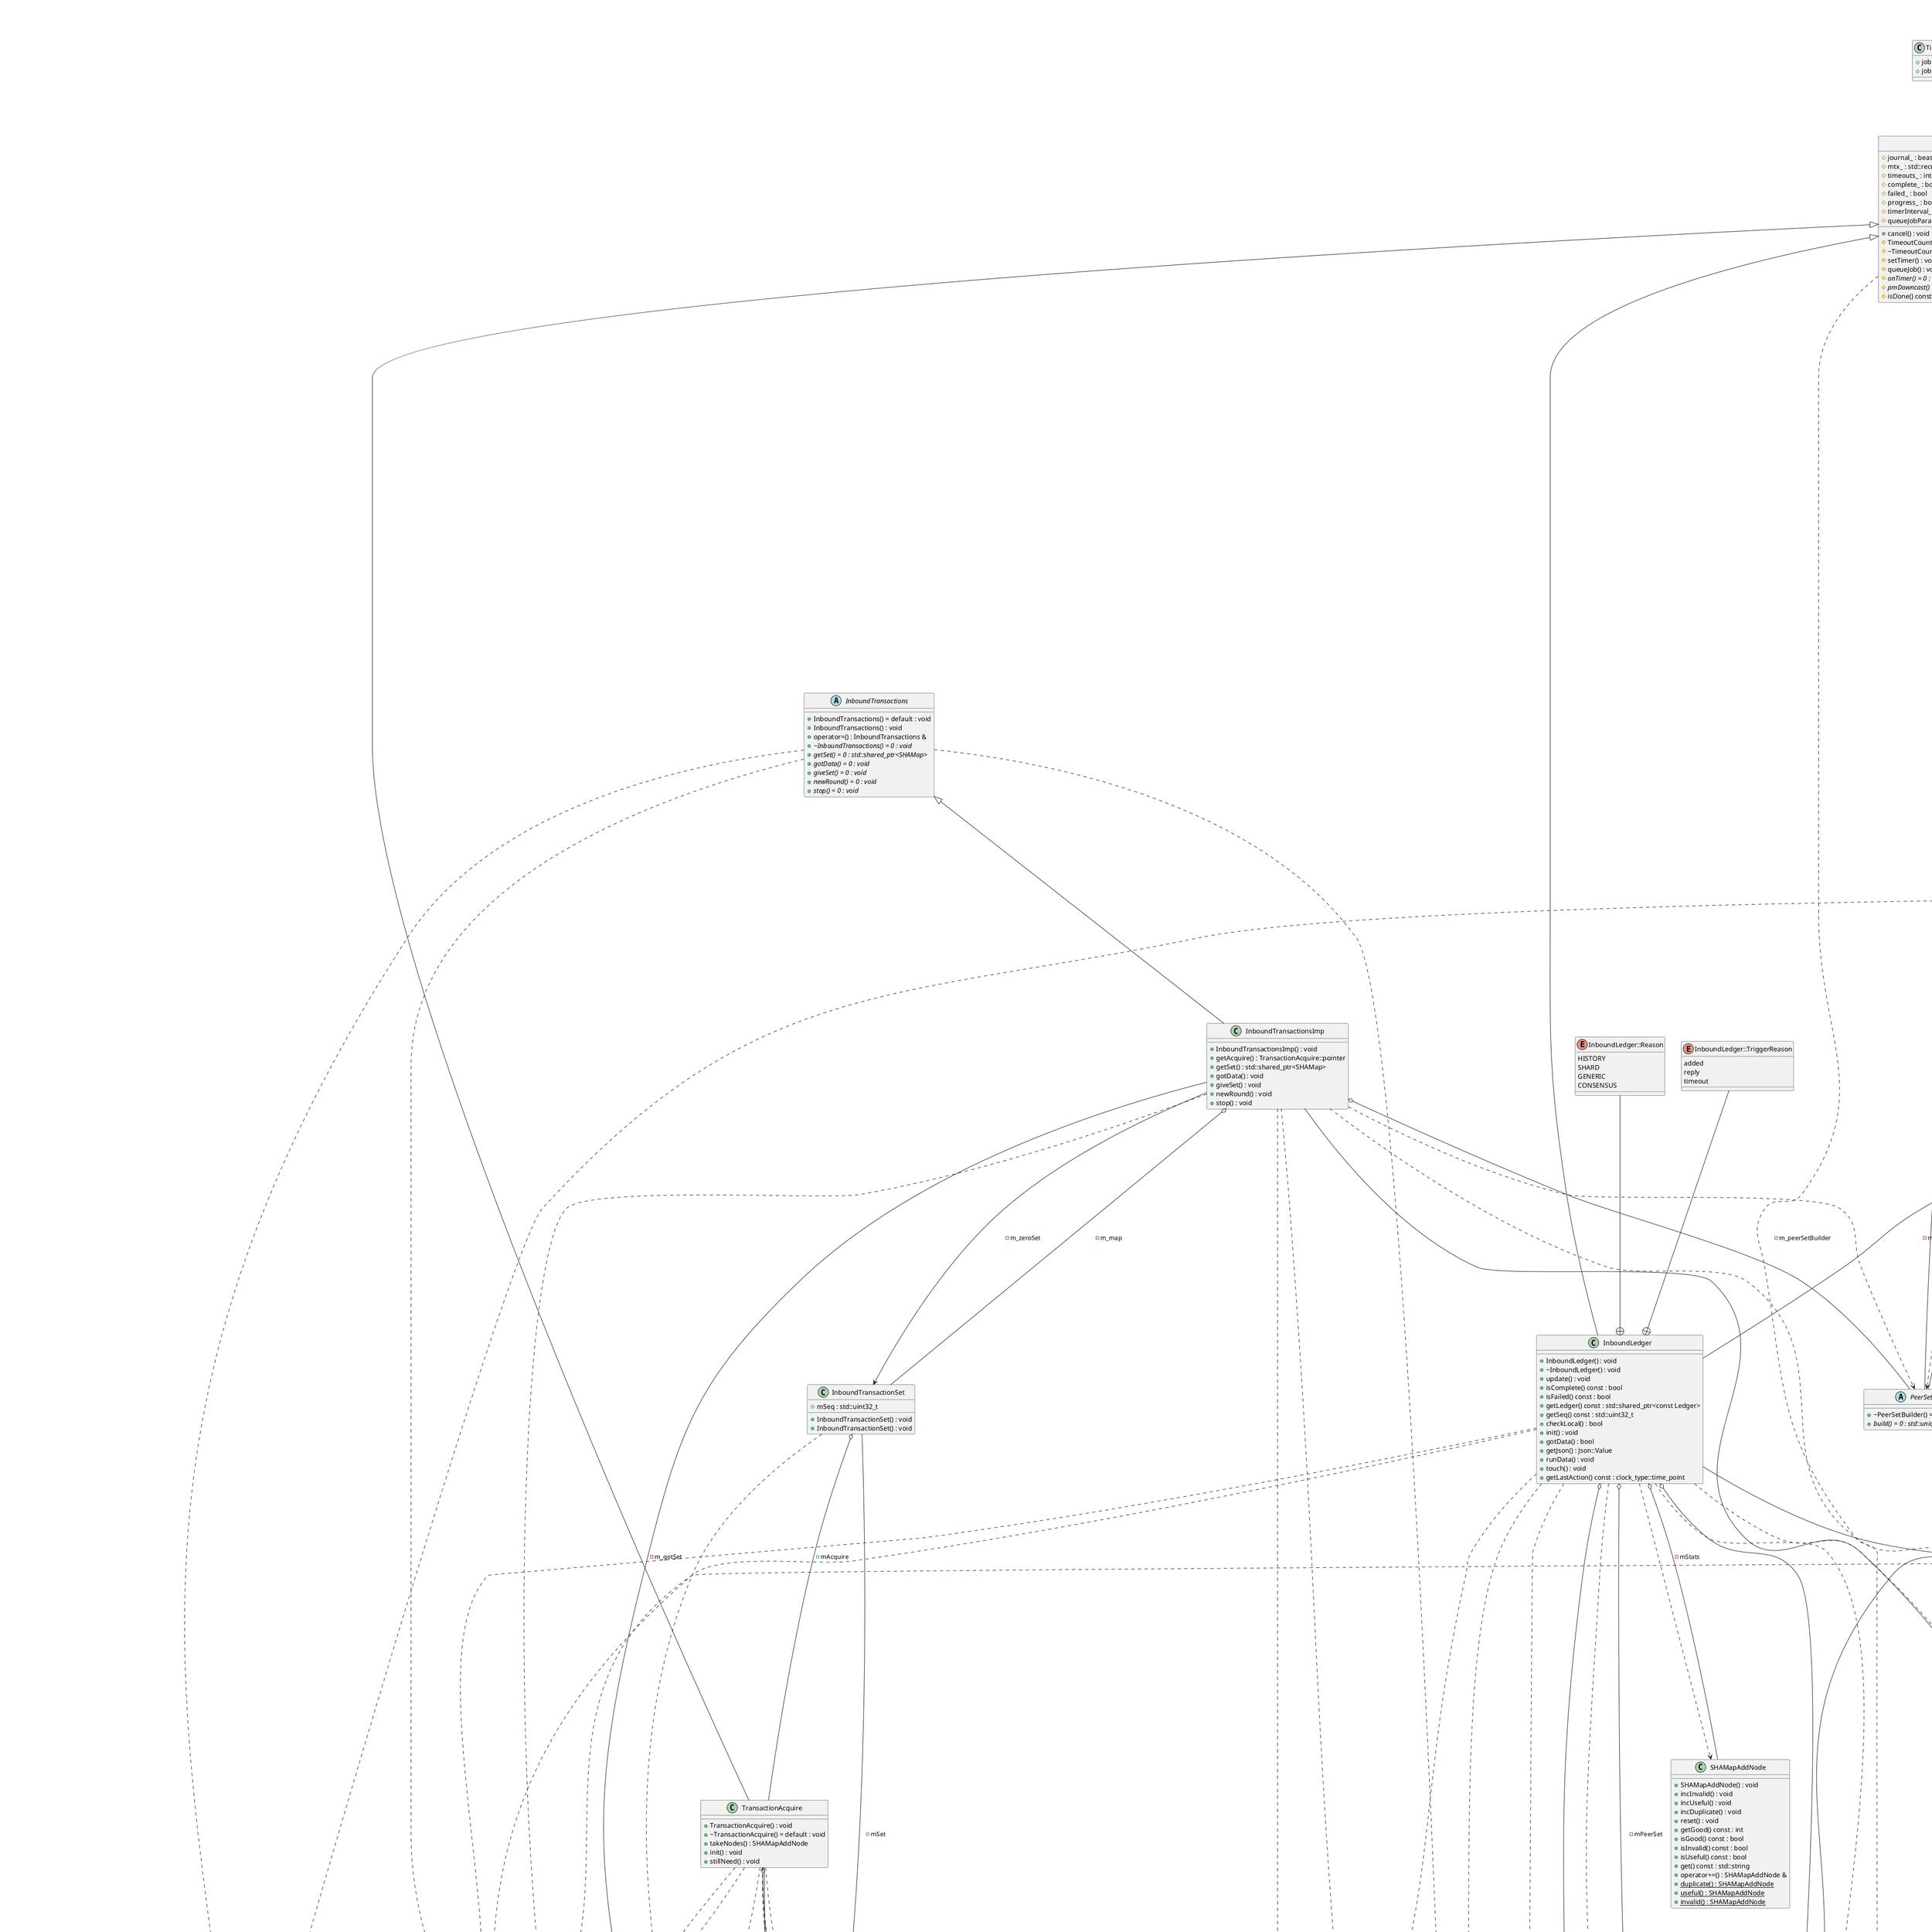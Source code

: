 @startuml
title Class Diagram for app/ledger
class "XRPAmount" as C_0000437628577035957607
class C_0000437628577035957607 {
+XRPAmount() = default : void
+XRPAmount() = default : void
+operator=() = default : XRPAmount &
+XRPAmount() : void
+operator=() : XRPAmount &
+XRPAmount() : void
+operator=() : XRPAmount &
+operator*() const : XRPAmount
+operator+=() : XRPAmount &
+operator-=() : XRPAmount &
+operator+=() : XRPAmount &
+operator-=() : XRPAmount &
+operator*=() : XRPAmount &
+operator-() const : XRPAmount
+operator==() const : bool
+operator==() const : bool
+operator<() const : bool
+operator bool() const : bool
+signum() const : int
+drops() const : XRPAmount::value_type
+decimalXRP() const : double
+jsonClipped() const : Json::Value
+value() const : XRPAmount::value_type
{static} +minPositiveAmount() : XRPAmount
+dropsAs() : std::optional<Dest>
+dropsAs() : Dest
+dropsAs() : Dest
}
class "NetClock" as C_0000673331345305095894
class C_0000673331345305095894 {
+NetClock() = default : void
{static} +is_steady : const bool
}
class "base_uint<256>" as C_0000434356742846908842
class C_0000434356742846908842 {
}
class "Config" as C_0002213387511391991779
class C_0002213387511391991779 {
+getDebugLogFile() const : boost::filesystem::path
+Config() : void
+setup() : void
+setupControl() : void
+loadFromString() : void
+quiet() const : bool
+silent() const : bool
+standalone() const : bool
+reporting() const : bool
+useTxTables() const : bool
+reportingReadOnly() const : bool
+setReportingReadOnly() : void
+canSign() const : bool
+getValueFor() const : int
+CONFIG_DIR : boost::filesystem::path
+doImport : bool
+nodeToShard : bool
+ELB_SUPPORT : bool
+IPS : std::vector<std::string>
+IPS_FIXED : std::vector<std::string>
+SNTP_SERVERS : std::vector<std::string>
+START_UP : Config::StartUpType
+START_VALID : bool
+START_LEDGER : std::string
+NETWORK_QUORUM : std::size_t
+RELAY_UNTRUSTED_VALIDATIONS : int
+RELAY_UNTRUSTED_PROPOSALS : int
+PEER_PRIVATE : bool
+PEERS_MAX : std::size_t
+PEERS_OUT_MAX : std::size_t
+PEERS_IN_MAX : std::size_t
+PATH_SEARCH_OLD : int
+PATH_SEARCH : int
+PATH_SEARCH_FAST : int
+PATH_SEARCH_MAX : int
+VALIDATION_QUORUM : std::optional<std::size_t>
+LEDGER_HISTORY : std::uint32_t
+FETCH_DEPTH : std::uint32_t
+NODE_SIZE : std::size_t
+SSL_VERIFY : bool
+SSL_VERIFY_FILE : std::string
+SSL_VERIFY_DIR : std::string
+COMPRESSION : bool
+LEDGER_REPLAY : bool
+MAX_TRANSACTIONS : int
+AMENDMENT_MAJORITY_TIME : std::chrono::seconds
+WORKERS : int
+IO_WORKERS : int
+PREFETCH_WORKERS : int
+FORCE_MULTI_THREAD : bool
+SWEEP_INTERVAL : std::optional<int>
+VP_REDUCE_RELAY_ENABLE : bool
+VP_REDUCE_RELAY_SQUELCH : bool
+TX_REDUCE_RELAY_ENABLE : bool
+TX_REDUCE_RELAY_METRICS : bool
+TX_REDUCE_RELAY_MIN_PEERS : std::size_t
+TX_RELAY_PERCENTAGE : std::size_t
+rpc_ip : std::optional<beast::IP::Endpoint>
+SERVER_DOMAIN : std::string
+MAX_UNKNOWN_TIME : std::chrono::seconds
+MAX_DIVERGED_TIME : std::chrono::seconds
+BETA_RPC_API : bool
+FAST_LOAD : bool
{static} +configFileName : const char *const
{static} +databaseDirName : const char *const
{static} +validatorsFileName : const char *const
{static} +TRANSACTION_FEE_BASE : const FeeUnit32
{static} +MAX_JOB_QUEUE_TX : const int
{static} +MIN_JOB_QUEUE_TX : const int
}
class "Slice" as C_0001602748540838302362
class C_0001602748540838302362 {
+Slice() = default : void
+Slice() = default : void
+operator=() = default : Slice &
+Slice() : void
+empty() const : bool
+size() const : std::size_t
+length() const : std::size_t
+data() const : const std::uint8_t *
+operator[]() const : std::uint8_t
+operator+=() : Slice &
+operator+() const : Slice
+remove_prefix() : void
+remove_suffix() : void
+begin() const : Slice::const_iterator
+cbegin() const : Slice::const_iterator
+end() const : Slice::const_iterator
+cend() const : Slice::const_iterator
+substr() const : Slice
}
class "Serializer" as C_0002102861226093968575
class C_0002102861226093968575 {
+Serializer() : void
+Serializer() : void
+slice() const : Slice
+size() const : std::size_t
+data() const : const void *
+add8() : int
+add16() : int
+add32() : int
+add32() : int
+add64() : int
+addRaw() : int
+addRaw() : int
+addRaw() : int
+addRaw() : int
+addVL() : int
+addVL() : int
+addVL() : int
+get8() const : bool
+addFieldID() : int
+addFieldID() : int
+getSHA512Half() const : uint256
+peekData() const : const Blob &
+getData() const : Blob
+modData() : Blob &
+getDataLength() const : int
+getDataPtr() const : const void *
+getDataPtr() : void *
+getLength() const : int
+getString() const : std::string
+erase() : void
+chop() : bool
+begin() : Blob::iterator
+end() : Blob::iterator
+begin() const : Blob::const_iterator
+end() const : Blob::const_iterator
+reserve() : void
+resize() : void
+capacity() const : size_t
+operator==() : bool
+operator!=() : bool
+operator==() : bool
+operator!=() : bool
{static} +decodeLengthLength() : int
{static} +decodeVLLength() : int
{static} +decodeVLLength() : int
{static} +decodeVLLength() : int
+addInteger() : int
+addBitString() : int
+addVL() : int
+getInteger() : _Bool
+getBitString() : _Bool
}
class "base_uint<160,detail::AccountIDTag>" as C_0002185921478450888283
class C_0002185921478450888283 {
}
class "AccountIDCache" as C_0002030638720120112117
class C_0002030638720120112117 {
+AccountIDCache() : void
+operator=() : AccountIDCache &
+AccountIDCache() : void
+toBase58() const : std::string
}
class "Issue" as C_0000486101097040278900
class C_0000486101097040278900 {
+Issue() : void
+Issue() : void
}
class "STObject" as C_0001368282348178883598
class C_0001368282348178883598 {
+~STObject() = default : void
+STObject() = default : void
+operator=() = default : STObject &
+STObject() : void
+operator=() : STObject &
+STObject() : void
+STObject() : void
+STObject() : void
+STObject() : void
+STObject() : void
+begin() const : STObject::iterator
+end() const : STObject::iterator
+empty() const : bool
+reserve() : void
+applyTemplate() : void
+applyTemplateFromSField() : void
+isFree() const : bool
+set() : void
+set() : bool
+getSType() const : SerializedTypeID
+isEquivalent() const : bool
+isDefault() const : bool
+add() const : void
+getFullText() const : std::string
+getText() const : std::string
+getJson() const : Json::Value
+addWithoutSigningFields() const : void
+getSerializer() const : Serializer
+getCount() const : int
+setFlag() : bool
+clearFlag() : bool
+isFlag() const : bool
+getFlags() const : std::uint32_t
+getHash() const : uint256
+getSigningHash() const : uint256
+peekAtIndex() const : const STBase &
+getIndex() : STBase &
+peekAtPIndex() const : const STBase *
+getPIndex() : STBase *
+getFieldIndex() const : int
+getFieldSType() const : const SField &
+peekAtField() const : const STBase &
+getField() : STBase &
+peekAtPField() const : const STBase *
+getPField() : STBase *
+getFieldU8() const : unsigned char
+getFieldU16() const : std::uint16_t
+getFieldU32() const : std::uint32_t
+getFieldU64() const : std::uint64_t
+getFieldH128() const : uint128
+getFieldH160() const : uint160
+getFieldH256() const : uint256
+getAccountID() const : AccountID
+getFieldVL() const : Blob
+getFieldAmount() const : const STAmount &
+getFieldPathSet() const : const STPathSet &
+getFieldV256() const : const STVector256 &
+getFieldArray() const : const STArray &
+set() : void
+set() : void
+setFieldU8() : void
+setFieldU16() : void
+setFieldU32() : void
+setFieldU64() : void
+setFieldH128() : void
+setFieldH256() : void
+setFieldVL() : void
+setFieldVL() : void
+setAccountID() : void
+setFieldAmount() : void
+setFieldPathSet() : void
+setFieldV256() : void
+setFieldArray() : void
+peekFieldObject() : STObject &
+peekFieldArray() : STArray &
+isFieldPresent() const : bool
+makeFieldPresent() : STBase *
+makeFieldAbsent() : void
+delField() : bool
+delField() : void
+hasMatchingEntry() : bool
+operator==() const : bool
+operator!=() const : bool
+STObject() : void
+emplace_back() : std::size_t
+operator[]() : typename T::value_type
+operator[]() : std::optional<std::decay_t<typename T::value_type> >
+operator[]() : ValueProxy<T>
+operator[]() : OptionalProxy<T>
+at() : typename T::value_type
+at() : std::optional<std::decay_t<typename T::value_type> >
+at() : ValueProxy<T>
+at() : OptionalProxy<T>
+setFieldH160() : void
}
class "SHAMapHash" as C_0002091303208209235402
class C_0002091303208209235402 {
+SHAMapHash() = default : void
+SHAMapHash() : void
+as_uint256() const : const uint256 &
+as_uint256() : uint256 &
+isZero() const : bool
+isNonZero() const : bool
+signum() const : int
+zero() : void
}
class "SHAMapItem" as C_0001136101212854410998
class C_0001136101212854410998 {
+SHAMapItem() : void
+SHAMapItem() : void
+key() const : const uint256 &
+slice() const : Slice
+size() const : std::size_t
+data() const : const void *
}
class "SHAMapNodeID" as C_0000834632250980288795
class C_0000834632250980288795 {
+SHAMapNodeID() = default : void
+SHAMapNodeID() = default : void
+SHAMapNodeID() : void
+operator=() = default : SHAMapNodeID &
+isRoot() const : bool
+getRawString() const : std::string
+getDepth() const : unsigned int
+getNodeID() const : const uint256 &
+getChildNodeID() const : SHAMapNodeID
{static} +createID() : SHAMapNodeID
+operator<() const : bool
+operator>() const : bool
+operator<=() const : bool
+operator>=() const : bool
+operator==() const : bool
+operator!=() const : bool
}
enum "SHAMapNodeType" as C_0001863653737358297178
enum C_0001863653737358297178 {
tnINNER
tnTRANSACTION_NM
tnTRANSACTION_MD
tnACCOUNT_STATE
}
abstract "NodeStore::Database" as C_0002069443800464145931
abstract C_0002069443800464145931 {
+Database() : void
+Database() : void
+~Database() : void
{abstract} +getName() const = 0 : std::string
{abstract} +importDatabase() = 0 : void
{abstract} +getWriteLoad() const = 0 : std::int32_t
{abstract} +store() = 0 : void
{abstract} +isSameDB() = 0 : bool
{abstract} +sync() = 0 : void
+fetchNodeObject() : std::shared_ptr<NodeObject>
+asyncFetch() : void
{abstract} +storeLedger() = 0 : bool
{abstract} +sweep() = 0 : void
+getStoreCount() const : std::uint64_t
+getFetchTotalCount() const : std::uint32_t
+getFetchHitCount() const : std::uint32_t
+getStoreSize() const : std::uint64_t
+getFetchSize() const : std::uint32_t
+getCountsJson() : void
+fdRequired() const : int
+stop() : void
+isStopping() const : bool
+ledgersPerShard() const : std::uint32_t
+earliestLedgerSeq() const : std::uint32_t
+earliestShardIndex() const : std::uint32_t
+firstLedgerSeq() const : std::uint32_t
+lastLedgerSeq() const : std::uint32_t
+seqToShardIndex() const : std::uint32_t
+maxLedgers() const : std::uint32_t
#storeStats() : void
#importInternal() : void
#storeLedger() : bool
#updateFetchMetrics() : void
#j_ : const beast::Journal
#fdRequired_ : int
#fetchHitCount_ : std::atomic<std::uint32_t>
#fetchSz_ : std::atomic<std::uint32_t>
#ledgersPerShard_ : const std::uint32_t
#earliestLedgerSeq_ : const std::uint32_t
#earliestShardIndex_ : const std::uint32_t
#requestBundle_ : const int
}
abstract "NodeStore::DatabaseShard" as C_0000341166486872739549
abstract C_0000341166486872739549 {
+DatabaseShard() : void
{abstract} +init() = 0 : bool
{abstract} +prepareLedger() = 0 : std::optional<std::uint32_t>
{abstract} +prepareShards() = 0 : bool
{abstract} +removePreShard() = 0 : void
{abstract} +getPreShards() = 0 : std::string
{abstract} +importShard() = 0 : bool
{abstract} +fetchLedger() = 0 : std::shared_ptr<Ledger>
{abstract} +setStored() = 0 : void
{abstract} +callForLedgerSQLByLedgerSeq() = 0 : bool
{abstract} +callForLedgerSQLByShardIndex() = 0 : bool
{abstract} +callForTransactionSQLByLedgerSeq() = 0 : bool
{abstract} +callForTransactionSQLByShardIndex() = 0 : bool
{abstract} +iterateLedgerSQLsForward() = 0 : bool
{abstract} +iterateTransactionSQLsForward() = 0 : bool
{abstract} +iterateLedgerSQLsBack() = 0 : bool
{abstract} +iterateTransactionSQLsBack() = 0 : bool
{abstract} +getShardInfo() const = 0 : std::unique_ptr<ShardInfo>
{abstract} +getRootDir() const = 0 : const boost::filesystem::path &
{abstract} +getDatabaseImportStatus() const = 0 : Json::Value
{abstract} +startNodeToShard() = 0 : Json::Value
{abstract} +stopNodeToShard() = 0 : Json::Value
{abstract} +getDatabaseImportSequence() const = 0 : std::optional<std::uint32_t>
{abstract} +getNumTasks() const = 0 : size_t
}
class "NodeStore::DatabaseNodeImp" as C_0001089131121863903009
class C_0001089131121863903009 {
+DatabaseNodeImp() : void
+DatabaseNodeImp() : void
+operator=() : NodeStore::DatabaseNodeImp &
+DatabaseNodeImp() : void
+~DatabaseNodeImp() : void
+getName() const : std::string
+getWriteLoad() const : std::int32_t
+importDatabase() : void
+store() : void
+isSameDB() : bool
+sync() : void
+fetchBatch() : std::vector<std::shared_ptr<NodeObject>>
+asyncFetch() : void
+storeLedger() : bool
+sweep() : void
}
class "RPC::Context" as C_0002247987867926704610
class C_0002247987867926704610 {
+j : const beast::Journal
+coro : std::shared_ptr<JobQueue::Coro>
+apiVersion : unsigned int
}
abstract "Application" as C_0000024089222317618888
abstract C_0000024089222317618888 {
{abstract} +getMasterMutex() = 0 : Application::MutexType &
+Application() : void
+~Application() = default : void
{abstract} +setup() = 0 : bool
{abstract} +start() = 0 : void
{abstract} +run() = 0 : void
{abstract} +signalStop() = 0 : void
{abstract} +checkSigs() const = 0 : bool
{abstract} +checkSigs() = 0 : void
{abstract} +isStopping() const = 0 : bool
{abstract} +logs() = 0 : Logs &
{abstract} +config() = 0 : Config &
{abstract} +getIOService() = 0 : boost::asio::io_service &
{abstract} +getCollectorManager() = 0 : CollectorManager &
{abstract} +getNodeFamily() = 0 : Family &
{abstract} +getShardFamily() = 0 : Family *
{abstract} +timeKeeper() = 0 : TimeKeeper &
{abstract} +getJobQueue() = 0 : JobQueue &
{abstract} +getTempNodeCache() = 0 : NodeCache &
{abstract} +cachedSLEs() = 0 : CachedSLEs &
{abstract} +getAmendmentTable() = 0 : AmendmentTable &
{abstract} +getHashRouter() = 0 : HashRouter &
{abstract} +getFeeTrack() = 0 : LoadFeeTrack &
{abstract} +getLoadManager() = 0 : LoadManager &
{abstract} +overlay() = 0 : Overlay &
{abstract} +getTxQ() = 0 : TxQ &
{abstract} +validators() = 0 : ValidatorList &
{abstract} +validatorSites() = 0 : ValidatorSite &
{abstract} +validatorManifests() = 0 : ManifestCache &
{abstract} +publisherManifests() = 0 : ManifestCache &
{abstract} +cluster() = 0 : Cluster &
{abstract} +peerReservations() = 0 : PeerReservationTable &
{abstract} +getValidations() = 0 : RCLValidations &
{abstract} +getNodeStore() = 0 : NodeStore::Database &
{abstract} +getShardStore() = 0 : NodeStore::DatabaseShard *
{abstract} +getShardArchiveHandler() = 0 : RPC::ShardArchiveHandler *
{abstract} +getInboundLedgers() = 0 : InboundLedgers &
{abstract} +getInboundTransactions() = 0 : InboundTransactions &
{abstract} +getAcceptedLedgerCache() = 0 : TaggedCache<uint256,AcceptedLedger> &
{abstract} +getLedgerMaster() = 0 : LedgerMaster &
{abstract} +getLedgerCleaner() = 0 : LedgerCleaner &
{abstract} +getLedgerReplayer() = 0 : LedgerReplayer &
{abstract} +getOPs() = 0 : NetworkOPs &
{abstract} +getOrderBookDB() = 0 : OrderBookDB &
{abstract} +getMasterTransaction() = 0 : TransactionMaster &
{abstract} +getPerfLog() = 0 : perf::PerfLog &
{abstract} +nodeIdentity() = 0 : const std::pair<PublicKey,SecretKey> &
{abstract} +getValidationPublicKey() const = 0 : const PublicKey &
{abstract} +getResourceManager() = 0 : Resource::Manager &
{abstract} +getPathRequests() = 0 : PathRequests &
{abstract} +getSHAMapStore() = 0 : SHAMapStore &
{abstract} +pendingSaves() = 0 : PendingSaves &
{abstract} +accountIDCache() const = 0 : const AccountIDCache &
{abstract} +openLedger() = 0 : OpenLedger &
{abstract} +openLedger() const = 0 : const OpenLedger &
{abstract} +getRelationalDatabase() = 0 : RelationalDatabase &
{abstract} +getIOLatency() = 0 : std::chrono::milliseconds
{abstract} +getReportingETL() = 0 : ReportingETL &
{abstract} +serverOkay() = 0 : bool
{abstract} +journal() = 0 : beast::Journal
{abstract} +fdRequired() const = 0 : int
{abstract} +getWalletDB() = 0 : DatabaseCon &
{abstract} +getMaxDisallowedLedger() = 0 : LedgerIndex
}
abstract "SHAMapSyncFilter" as C_0000432554318320614669
abstract C_0000432554318320614669 {
+~SHAMapSyncFilter() = default : void
+SHAMapSyncFilter() = default : void
+SHAMapSyncFilter() : void
+operator=() : SHAMapSyncFilter &
{abstract} +gotNode() const = 0 : void
{abstract} +getNode() const = 0 : std::optional<Blob>
}
class "TaggedCache<SHAMapHash,std::vector<unsigned char>>" as C_0001375956901355770205
class C_0001375956901355770205 {
}
class "ConsensusTransSetSF" as C_0000474074067123165241
class C_0000474074067123165241 {
+ConsensusTransSetSF() : void
+gotNode() const : void
+getNode() const : std::optional<Blob>
}
class "Book" as C_0002294399890504248264
class C_0002294399890504248264 {
+Book() : void
+Book() : void
}
class "Keylet" as C_0001972271628408927151
class C_0001972271628408927151 {
+Keylet() : void
+check() const : bool
}
class "STLedgerEntry" as C_0001270395620897132534
class C_0001270395620897132534 {
+STLedgerEntry() : void
+STLedgerEntry() : void
+STLedgerEntry() : void
+STLedgerEntry() : void
+STLedgerEntry() : void
+getSType() const : SerializedTypeID
+getFullText() const : std::string
+getText() const : std::string
+getJson() const : Json::Value
+key() const : const uint256 &
+getType() const : LedgerEntryType
+isThreadedType() const : bool
+thread() : bool
}
class "Rules" as C_0001992233408632539458
class C_0001992233408632539458 {
+Rules() = default : void
+operator=() = default : Rules &
+Rules() : void
+Rules() : void
+enabled() const : bool
+operator==() const : bool
+operator!=() const : bool
}
class "STTx" as C_0001059260590421798558
class C_0001059260590421798558 {
{static} +maxMultiSigners() : std::size_t
+STTx() : void
+STTx() = default : void
+operator=() : STTx &
+STTx() : void
+STTx() : void
+STTx() : void
+STTx() : void
+getSType() const : SerializedTypeID
+getFullText() const : std::string
+getSignature() const : Blob
+getSigningHash() const : uint256
+getTxnType() const : TxType
+getSigningPubKey() const : Blob
+getSeqProxy() const : SeqProxy
+getMentionedAccounts() const : boost::container::flat_set<AccountID>
+getTransactionID() const : uint256
+getJson() const : Json::Value
+getJson() const : Json::Value
+sign() : void
+checkSign() const : Expected<void,std::string>
{static} +getMetaSQLInsertReplaceHeader() : const std::string &
+getMetaSQL() const : std::string
+getMetaSQL() const : std::string
{static} +minMultiSigners : const std::size_t
}
class "Fees" as C_0001865612077954784567
class C_0001865612077954784567 {
+Fees() = default : void
+Fees() = default : void
+operator=() = default : Fees &
+accountReserve() const : XRPAmount
+toDrops() const : XRPAmount
}
class "LedgerInfo" as C_0001589739806501844085
class C_0001589739806501844085 {
+LedgerInfo() = default : void
+seq : LedgerIndex
+validated : bool
+accepted : bool
+closeFlags : int
+closeTimeResolution : NetClock::duration
}
abstract "ReadView" as C_0000719484062983967559
abstract C_0000719484062983967559 {
+~ReadView() = default : void
+operator=() : ReadView &
+operator=() : ReadView &
+ReadView() : void
+ReadView() : void
+ReadView() : void
{abstract} +info() const = 0 : const LedgerInfo &
{abstract} +open() const = 0 : bool
+parentCloseTime() const : NetClock::time_point
+seq() const : LedgerIndex
{abstract} +fees() const = 0 : const Fees &
{abstract} +rules() const = 0 : const Rules &
{abstract} +exists() const = 0 : bool
{abstract} +succ() const = 0 : std::optional<key_type>
{abstract} +read() const = 0 : std::shared_ptr<const SLE>
+balanceHook() const : STAmount
+ownerCountHook() const : std::uint32_t
{abstract} +slesBegin() const = 0 : std::unique_ptr<sles_type::iter_base>
{abstract} +slesEnd() const = 0 : std::unique_ptr<sles_type::iter_base>
{abstract} +slesUpperBound() const = 0 : std::unique_ptr<sles_type::iter_base>
{abstract} +txsBegin() const = 0 : std::unique_ptr<txs_type::iter_base>
{abstract} +txsEnd() const = 0 : std::unique_ptr<txs_type::iter_base>
{abstract} +txExists() const = 0 : bool
{abstract} +txRead() const = 0 : ReadView::tx_type
+sles : ReadView::sles_type
+txs : ReadView::txs_type
}
abstract "DigestAwareReadView" as C_0001733920990952249567
abstract C_0001733920990952249567 {
+DigestAwareReadView() = default : void
+DigestAwareReadView() = default : void
{abstract} +digest() const = 0 : std::optional<digest_type>
}
class "TaggedCache<base_uint<256>,const SLE>" as C_0001223992980195076950
class C_0001223992980195076950 {
}
class "hardened_hash" as C_0001256845861208769956
class C_0001256845861208769956 {
}
abstract "TxsRawView" as C_0001279314584255786005
abstract C_0001279314584255786005 {
{abstract} +rawTxInsert() = 0 : void
}
enum "ApplyFlags" as C_0000461717163604842131
enum C_0000461717163604842131 {
tapNONE
tapFAIL_HARD
tapRETRY
tapUNLIMITED
}
class "OpenView" as C_0001016063512578111556
class C_0001016063512578111556 {
+OpenView() : void
+operator=() : OpenView &
+operator=() : OpenView &
+OpenView() = default : void
+OpenView() : void
+OpenView() : void
+OpenView() : void
+OpenView() : void
+open() const : bool
+txCount() const : std::size_t
+apply() const : void
+info() const : const LedgerInfo &
+fees() const : const Fees &
+rules() const : const Rules &
+exists() const : bool
+succ() const : std::optional<key_type>
+read() const : std::shared_ptr<const SLE>
+slesBegin() const : std::unique_ptr<sles_type::iter_base>
+slesEnd() const : std::unique_ptr<sles_type::iter_base>
+slesUpperBound() const : std::unique_ptr<sles_type::iter_base>
+txsBegin() const : std::unique_ptr<txs_type::iter_base>
+txsEnd() const : std::unique_ptr<txs_type::iter_base>
+txExists() const : bool
+txRead() const : ReadView::tx_type
+rawErase() : void
+rawInsert() : void
+rawReplace() : void
+rawDestroyXRP() : void
+rawTxInsert() : void
}
class "TxMeta" as C_0000731257509254601273
class C_0000731257509254601273 {
+TxMeta() : void
+TxMeta() : void
+TxMeta() : void
+TxMeta() : void
+getTxID() const : const uint256 &
+getLgrSeq() const : std::uint32_t
+getResult() const : int
+getResultTER() const : TER
+getIndex() const : std::uint32_t
+setAffectedNode() : void
+getAffectedNode() : STObject &
+getAffectedNode() : STObject &
+getAffectedAccounts() const : boost::container::flat_set<AccountID>
+getJson() const : Json::Value
+addRaw() : void
+getAsObject() const : STObject
+getNodes() : STArray &
+getNodes() const : const STArray &
+setDeliveredAmount() : void
+getDeliveredAmount() const : STAmount
+hasDeliveredAmount() const : bool
}
abstract "Family" as C_0000897641405694038531
abstract C_0000897641405694038531 {
+Family() : void
+Family() : void
+operator=() : Family &
+operator=() : Family &
+Family() = default : void
+~Family() = default : void
{abstract} +db() = 0 : NodeStore::Database &
{abstract} +db() const = 0 : const NodeStore::Database &
{abstract} +journal() = 0 : const beast::Journal &
{abstract} +getFullBelowCache() = 0 : std::shared_ptr<FullBelowCache>
{abstract} +getTreeNodeCache() = 0 : std::shared_ptr<TreeNodeCache>
{abstract} +sweep() = 0 : void
{abstract} +isShardBacked() const = 0 : bool
{abstract} +missingNode() = 0 : void
{abstract} +missingNode() = 0 : void
{abstract} +reset() = 0 : void
}
class "SHAMapAddNode" as C_0001079758390404568931
class C_0001079758390404568931 {
+SHAMapAddNode() : void
+incInvalid() : void
+incUseful() : void
+incDuplicate() : void
+reset() : void
+getGood() const : int
+isGood() const : bool
+isInvalid() const : bool
+isUseful() const : bool
+get() const : std::string
+operator+=() : SHAMapAddNode &
{static} +duplicate() : SHAMapAddNode
{static} +useful() : SHAMapAddNode
{static} +invalid() : SHAMapAddNode
}
class "SHAMap" as C_0001060376113924291884
class C_0001060376113924291884 {
+SHAMap() : void
+operator=() : SHAMap &
+SHAMap() : void
+SHAMap() : void
+~SHAMap() = default : void
+family() const : const Family &
+family() : Family &
+begin() const : SHAMap::const_iterator
+end() const : SHAMap::const_iterator
+snapShot() const : std::shared_ptr<SHAMap>
+setFull() : void
+setLedgerSeq() : void
+fetchRoot() : bool
+hasItem() const : bool
+delItem() : bool
+addItem() : bool
+getHash() const : SHAMapHash
+updateGiveItem() : bool
+addGiveItem() : bool
+peekItem() const : const std::shared_ptr<const SHAMapItem> &
+peekItem() const : const std::shared_ptr<const SHAMapItem> &
+upper_bound() const : SHAMap::const_iterator
+lower_bound() const : SHAMap::const_iterator
+visitNodes() const : void
+visitDifferences() const : void
+visitLeaves() const : void
+getMissingNodes() : std::vector<std::pair<SHAMapNodeID,uint256>>
+getNodeFat() const : bool
+getProofPath() const : std::optional<std::vector<Blob>>
{static} +verifyProofPath() : bool
+serializeRoot() const : void
+addRootNode() : SHAMapAddNode
+addKnownNode() : SHAMapAddNode
+setImmutable() : void
+isSynching() const : bool
+setSynching() : void
+clearSynching() : void
+isValid() const : bool
+compare() const : bool
+unshare() : int
+flushDirty() : int
+walkMap() const : void
+walkMapParallel() const : bool
+deepCompare() const : bool
+setUnbacked() : void
+dump() const : void
+invariants() const : void
{static} +branchFactor : const unsigned int
{static} +leafDepth : const unsigned int
}
class "create_genesis_t" as C_0001503182669539204061
class C_0001503182669539204061 {
+create_genesis_t() = default : void
}
class "Ledger" as C_0000364313548677557109
class C_0000364313548677557109 {
+Ledger() : void
+operator=() : Ledger &
+Ledger() : void
+Ledger() : void
+Ledger() : void
+Ledger() : void
+Ledger() : void
+~Ledger() = default : void
+open() const : bool
+info() const : const LedgerInfo &
+setLedgerInfo() : void
+fees() const : const Fees &
+rules() const : const Rules &
+exists() const : bool
+exists() const : bool
+succ() const : std::optional<uint256>
+read() const : std::shared_ptr<const SLE>
+slesBegin() const : std::unique_ptr<sles_type::iter_base>
+slesEnd() const : std::unique_ptr<sles_type::iter_base>
+slesUpperBound() const : std::unique_ptr<sles_type::iter_base>
+txsBegin() const : std::unique_ptr<txs_type::iter_base>
+txsEnd() const : std::unique_ptr<txs_type::iter_base>
+txExists() const : bool
+txRead() const : ReadView::tx_type
+digest() const : std::optional<digest_type>
+rawErase() : void
+rawInsert() : void
+rawErase() : void
+rawReplace() : void
+rawDestroyXRP() : void
+rawTxInsert() : void
+rawTxInsertWithHash() : uint256
+setValidated() const : void
+setAccepted() : void
+setImmutable() : void
+isImmutable() const : bool
+setFull() const : void
+setTotalDrops() : void
+stateMap() const : const SHAMap &
+stateMap() : SHAMap &
+txMap() const : const SHAMap &
+txMap() : SHAMap &
+addSLE() : bool
+updateSkipList() : void
+walkLedger() const : bool
+assertSensible() const : bool
+invariants() const : void
+unshare() const : void
+negativeUNL() const : std::unordered_set<PublicKey>
+validatorToDisable() const : std::optional<PublicKey>
+validatorToReEnable() const : std::optional<PublicKey>
+updateNegativeUNL() : void
+isFlagLedger() const : bool
+isVotingLedger() const : bool
+peek() const : std::shared_ptr<SLE>
}
class "UptimeClock" as C_0001472880491539920613
class C_0001472880491539920613 {
+UptimeClock() = default : void
{static} +now() : UptimeClock::time_point
{static} +is_steady : const bool
}
abstract "TimeoutCounter" as C_0000650534416943043353
abstract C_0000650534416943043353 {
+cancel() : void
#TimeoutCounter() : void
#~TimeoutCounter() = default : void
#setTimer() : void
#queueJob() : void
{abstract} #onTimer() = 0 : void
{abstract} #pmDowncast() = 0 : std::weak_ptr<TimeoutCounter>
#isDone() const : bool
#journal_ : beast::Journal
#mtx_ : std::recursive_mutex
#timeouts_ : int
#complete_ : bool
#failed_ : bool
#progress_ : bool
#timerInterval_ : std::chrono::milliseconds
#queueJobParameter_ : TimeoutCounter::QueueJobParameter
}
class "TimeoutCounter::QueueJobParameter" as C_0000516281695793951968
class C_0000516281695793951968 {
+jobName : std::string
+jobLimit : std::optional<std::uint32_t>
}
abstract "Peer" as C_0000175546699848340697
abstract C_0000175546699848340697 {
+~Peer() = default : void
{abstract} +send() = 0 : void
{abstract} +getRemoteAddress() const = 0 : beast::IP::Endpoint
{abstract} +sendTxQueue() = 0 : void
{abstract} +addTxQueue() = 0 : void
{abstract} +removeTxQueue() = 0 : void
{abstract} +charge() = 0 : void
{abstract} +id() const = 0 : Peer::id_t
{abstract} +cluster() const = 0 : bool
{abstract} +isHighLatency() const = 0 : bool
{abstract} +getScore() const = 0 : int
{abstract} +getNodePublic() const = 0 : const PublicKey &
{abstract} +json() = 0 : Json::Value
{abstract} +supportsFeature() const = 0 : bool
{abstract} +publisherListSequence() const = 0 : std::optional<std::size_t>
{abstract} +setPublisherListSequence() = 0 : void
{abstract} +getClosedLedgerHash() const = 0 : const uint256 &
{abstract} +hasLedger() const = 0 : bool
{abstract} +ledgerRange() const = 0 : void
{abstract} +hasTxSet() const = 0 : bool
{abstract} +cycleStatus() = 0 : void
{abstract} +hasRange() = 0 : bool
{abstract} +compressionEnabled() const = 0 : bool
{abstract} +txReduceRelayEnabled() const = 0 : bool
}
abstract "PeerSet" as C_0000478678506029225167
abstract C_0000478678506029225167 {
+~PeerSet() = default : void
{abstract} +addPeers() = 0 : void
{abstract} +sendRequest() = 0 : void
{abstract} +getPeerIds() const = 0 : const std::set<Peer::id_t> &
+sendRequest() : void
}
abstract "PeerSetBuilder" as C_0002246354714488110977
abstract C_0002246354714488110977 {
+~PeerSetBuilder() = default : void
{abstract} +build() = 0 : std::unique_ptr<PeerSet>
}
class "InboundLedger" as C_0001323284880194368582
class C_0001323284880194368582 {
+InboundLedger() : void
+~InboundLedger() : void
+update() : void
+isComplete() const : bool
+isFailed() const : bool
+getLedger() const : std::shared_ptr<const Ledger>
+getSeq() const : std::uint32_t
+checkLocal() : bool
+init() : void
+gotData() : bool
+getJson() : Json::Value
+runData() : void
+touch() : void
+getLastAction() const : clock_type::time_point
}
enum "InboundLedger::Reason" as C_0001602158263094346107
enum C_0001602158263094346107 {
HISTORY
SHARD
GENERIC
CONSENSUS
}
enum "InboundLedger::TriggerReason" as C_0001661176449129566093
enum C_0001661176449129566093 {
added
reply
timeout
}
abstract "InboundLedgers" as C_0000271542537597816241
abstract C_0000271542537597816241 {
+~InboundLedgers() = default : void
{abstract} +acquire() = 0 : std::shared_ptr<const Ledger>
{abstract} +find() = 0 : std::shared_ptr<InboundLedger>
{abstract} +gotLedgerData() = 0 : bool
{abstract} +gotStaleData() = 0 : void
{abstract} +logFailure() = 0 : void
{abstract} +isFailure() = 0 : bool
{abstract} +clearFailures() = 0 : void
{abstract} +getInfo() = 0 : Json::Value
{abstract} +fetchRate() = 0 : std::size_t
{abstract} +onLedgerFetched() = 0 : void
{abstract} +gotFetchPack() = 0 : void
{abstract} +sweep() = 0 : void
{abstract} +stop() = 0 : void
}
abstract "InboundTransactions" as C_0001368347001801858838
abstract C_0001368347001801858838 {
+InboundTransactions() = default : void
+InboundTransactions() : void
+operator=() : InboundTransactions &
{abstract} +~InboundTransactions() = 0 : void
{abstract} +getSet() = 0 : std::shared_ptr<SHAMap>
{abstract} +gotData() = 0 : void
{abstract} +giveSet() = 0 : void
{abstract} +newRound() = 0 : void
{abstract} +stop() = 0 : void
}
class "TransactionAcquire" as C_0000258199591919059432
class C_0000258199591919059432 {
+TransactionAcquire() : void
+~TransactionAcquire() = default : void
+takeNodes() : SHAMapAddNode
+init() : void
+stillNeed() : void
}
enum "error_code_i" as C_0002074515049518838110
enum C_0002074515049518838110 {
rpcUNKNOWN
rpcSUCCESS
rpcBAD_SYNTAX
rpcJSON_RPC
rpcFORBIDDEN
rpcNO_PERMISSION
rpcNO_EVENTS
rpcTOO_BUSY
rpcSLOW_DOWN
rpcHIGH_FEE
rpcNOT_ENABLED
rpcNOT_READY
rpcAMENDMENT_BLOCKED
rpcNO_CLOSED
rpcNO_CURRENT
rpcNO_NETWORK
rpcNOT_SYNCED
rpcACT_NOT_FOUND
rpcLGR_NOT_FOUND
rpcLGR_NOT_VALIDATED
rpcMASTER_DISABLED
rpcTXN_NOT_FOUND
rpcINVALID_PARAMS
rpcUNKNOWN_COMMAND
rpcNO_PF_REQUEST
rpcACT_MALFORMED
rpcALREADY_MULTISIG
rpcALREADY_SINGLE_SIG
rpcBAD_FEATURE
rpcBAD_ISSUER
rpcBAD_MARKET
rpcBAD_SECRET
rpcBAD_SEED
rpcCHANNEL_MALFORMED
rpcCHANNEL_AMT_MALFORMED
rpcCOMMAND_MISSING
rpcDST_ACT_MALFORMED
rpcDST_ACT_MISSING
rpcDST_ACT_NOT_FOUND
rpcDST_AMT_MALFORMED
rpcDST_AMT_MISSING
rpcDST_ISR_MALFORMED
rpcLGR_IDXS_INVALID
rpcLGR_IDX_MALFORMED
rpcPUBLIC_MALFORMED
rpcSIGNING_MALFORMED
rpcSENDMAX_MALFORMED
rpcSRC_ACT_MALFORMED
rpcSRC_ACT_MISSING
rpcSRC_ACT_NOT_FOUND
rpcSRC_CUR_MALFORMED
rpcSRC_ISR_MALFORMED
rpcSTREAM_MALFORMED
rpcATX_DEPRECATED
rpcINTERNAL
rpcNOT_IMPL
rpcNOT_SUPPORTED
rpcBAD_KEY_TYPE
rpcDB_DESERIALIZATION
rpcEXCESSIVE_LGR_RANGE
rpcINVALID_LGR_RANGE
rpcEXPIRED_VALIDATOR_LIST
rpcFAILED_TO_FORWARD
rpcREPORTING_UNSUPPORTED
rpcOBJECT_NOT_FOUND
rpcLAST
}
abstract "InfoSub" as C_0000355011254015740536
abstract C_0000355011254015740536 {
+InfoSub() : void
+InfoSub() : void
+~InfoSub() : void
+getConsumer() : InfoSub::Consumer &
{abstract} +send() = 0 : void
+getSeq() : std::uint64_t
+onSendEmpty() : void
+insertSubAccountInfo() : void
+deleteSubAccountInfo() : void
+insertSubAccountHistory() : bool
+deleteSubAccountHistory() : void
+clearRequest() : void
+setRequest() : void
+getRequest() : const std::shared_ptr<InfoSubRequest> &
#mLock : std::mutex
}
class "TransactionMaster" as C_0000284720737453888618
class C_0000284720737453888618 {
+TransactionMaster() : void
+TransactionMaster() : void
+operator=() : TransactionMaster &
+fetch_from_cache() : std::shared_ptr<Transaction>
+fetch() : std::variant<std::pair<std::shared_ptr<Transaction>,std::shared_ptr<TxMeta>>,TxSearched>
+fetch() : std::variant<std::pair<std::shared_ptr<Transaction>,std::shared_ptr<TxMeta>>,TxSearched>
+fetch() : std::shared_ptr<const STTx>
+inLedger() : bool
+canonicalize() : void
+sweep() : void
+getCache() : TaggedCache<uint256,Transaction> &
}
class "Transaction" as C_0000423847783102818573
class C_0000423847783102818573 {
+Transaction() : void
{static} +transactionFromSQL() : Transaction::pointer
{static} +sqlTransactionStatus() : TransStatus
+getSTransaction() : const std::shared_ptr<const STTx> &
+getID() const : const uint256 &
+getLedger() const : LedgerIndex
+isValidated() const : bool
+getStatus() const : TransStatus
+getResult() : TER
+setResult() : void
+setStatus() : void
+setStatus() : void
+setLedger() : void
+setApplying() : void
+getApplying() : bool
+clearApplying() : void
+getSubmitResult() const : Transaction::SubmitResult
+clearSubmitResult() : void
+setApplied() : void
+setQueued() : void
+setBroadcast() : void
+setKept() : void
+getCurrentLedgerState() const : std::optional<CurrentLedgerState>
+setCurrentLedgerState() : void
+getJson() const : Json::Value
{static} +locate() : Transaction::Locator
{static} +load() : std::variant<std::pair<std::shared_ptr<Transaction>,std::shared_ptr<TxMeta>>,TxSearched>
{static} +load() : std::variant<std::pair<std::shared_ptr<Transaction>,std::shared_ptr<TxMeta>>,TxSearched>
}
class "OrderBookDB" as C_0000679693681362435265
class C_0000679693681362435265 {
+OrderBookDB() : void
+setup() : void
+update() : void
+addOrderBook() : void
+getBooksByTakerPays() : std::vector<Book>
+getBookSize() : int
+isBookToXRP() : bool
+getBookListeners() : BookListeners::pointer
+makeBookListeners() : BookListeners::pointer
+processTxn() : void
}
abstract "SHAMapStore" as C_0000689301953063348249
abstract C_0000689301953063348249 {
+~SHAMapStore() = default : void
{abstract} +onLedgerClosed() = 0 : void
{abstract} +start() = 0 : void
{abstract} +rendezvous() const = 0 : void
{abstract} +stop() = 0 : void
{abstract} +clampFetchDepth() const = 0 : std::uint32_t
{abstract} +makeNodeStore() = 0 : std::unique_ptr<NodeStore::Database>
{abstract} +setCanDelete() = 0 : LedgerIndex
{abstract} +advisoryDelete() const = 0 : bool
{abstract} +getLastRotated() = 0 : LedgerIndex
{abstract} +getCanDelete() = 0 : LedgerIndex
{abstract} +fdRequired() const = 0 : int
{abstract} +minimumOnline() const = 0 : std::optional<LedgerIndex>
}
class "PendingSaves" as C_0001064025601942109834
class C_0001064025601942109834 {
+startWork() : bool
+finishWork() : void
+pending() : bool
+shouldWork() : bool
+getSnapshot() const : std::map<LedgerIndex,bool>
}
class "AcceptedLedger" as C_0001116570339441660634
class C_0001116570339441660634 {
+AcceptedLedger() : void
+getLedger() const : const std::shared_ptr<const ReadView> &
+size() const : std::size_t
+begin() const : __gnu_cxx::__normal_iterator<const std::unique_ptr<AcceptedLedgerTx> *,std::vector<std::unique_ptr<AcceptedLedgerTx>>>
+end() const : __gnu_cxx::__normal_iterator<const std::unique_ptr<AcceptedLedgerTx> *,std::vector<std::unique_ptr<AcceptedLedgerTx>>>
}
class "OpenLedger" as C_0001215980675277779235
class C_0001215980675277779235 {
+OpenLedger() : void
+OpenLedger() : void
+operator=() : OpenLedger &
+OpenLedger() : void
+empty() const : bool
+current() const : std::shared_ptr<const OpenView>
+modify() : bool
+accept() : void
}
class "LedgerReplayer" as C_0001580885893775458218
class C_0001580885893775458218 {
+LedgerReplayer() : void
+~LedgerReplayer() : void
+replay() : void
+createDeltas() : void
+gotSkipList() : void
+gotReplayDelta() : void
+sweep() : void
+stop() : void
}
abstract "LedgerCleaner" as C_0001722331209588077982
abstract C_0001722331209588077982 {
#LedgerCleaner() : void
+~LedgerCleaner() = default : void
{abstract} +start() = 0 : void
{abstract} +stop() = 0 : void
{abstract} +clean() = 0 : void
}
class "Ledger::txs_iter_impl" as C_0002022784058992969959
class C_0002022784058992969959 {
+txs_iter_impl() : void
+operator=() : Ledger::txs_iter_impl &
+txs_iter_impl() = default : void
+txs_iter_impl() : void
+copy() const : std::unique_ptr<base_type>
+equal() const : bool
+increment() : void
+dereference() const : txs_type::value_type
}
class "Ledger::sles_iter_impl" as C_0002170889353299486839
class C_0002170889353299486839 {
+sles_iter_impl() : void
+operator=() : Ledger::sles_iter_impl &
+sles_iter_impl() = default : void
+sles_iter_impl() : void
+copy() const : std::unique_ptr<base_type>
+equal() const : bool
+increment() : void
+dereference() const : sles_type::value_type
}
class "LedgerMaster" as C_0002246434513325121300
class C_0002246434513325121300 {
+LedgerMaster() : void
+~LedgerMaster() = default : void
+getCurrentLedgerIndex() : LedgerIndex
+getValidLedgerIndex() : LedgerIndex
+isCompatible() : bool
+peekMutex() : std::recursive_mutex &
+getCurrentLedger() : std::shared_ptr<const ReadView>
+getClosedLedger() : std::shared_ptr<const Ledger>
+getValidatedLedger() : std::shared_ptr<const Ledger>
+getValidatedRules() : Rules
+getPublishedLedger() : std::shared_ptr<const ReadView>
+getPublishedLedgerAge() : std::chrono::seconds
+getValidatedLedgerAge() : std::chrono::seconds
+isCaughtUp() : bool
+getEarliestFetch() : std::uint32_t
+storeLedger() : bool
+setFullLedger() : void
+canBeCurrent() : bool
+switchLCL() : void
+failedSave() : void
+getCompleteLedgers() : std::string
+applyHeldTransactions() : void
+popAcctTransaction() : std::shared_ptr<const STTx>
+getHashBySeq() : uint256
+walkHashBySeq() : std::optional<LedgerHash>
+walkHashBySeq() : std::optional<LedgerHash>
+getLedgerBySeq() : std::shared_ptr<const Ledger>
+getLedgerByHash() : std::shared_ptr<const Ledger>
+setLedgerRangePresent() : void
+getCloseTimeBySeq() : std::optional<NetClock::time_point>
+getCloseTimeByHash() : std::optional<NetClock::time_point>
+addHeldTransaction() : void
+fixMismatch() : void
+haveLedger() : bool
+clearLedger() : void
+getValidatedRange() : bool
+getFullValidatedRange() : bool
+sweep() : void
+getCacheHitRate() : float
+checkAccept() : void
+checkAccept() : void
+consensusBuilt() : void
+setBuildingLedger() : void
+tryAdvance() : void
+newPathRequest() : bool
+isNewPathRequest() : bool
+newOrderBookDB() : bool
+fixIndex() : bool
+clearPriorLedgers() : void
+clearLedgerCachePrior() : void
+takeReplay() : void
+releaseReplay() : std::unique_ptr<LedgerReplay>
+gotFetchPack() : void
+addFetchPack() : void
+getFetchPack() : std::optional<Blob>
+makeFetchPack() : void
+getFetchPackCacheSize() const : std::size_t
+haveValidated() : bool
+minSqlSeq() : std::optional<LedgerIndex>
}
abstract "AbstractFetchPackContainer" as C_0001750551353688720674
abstract C_0001750551353688720674 {
+~AbstractFetchPackContainer() = default : void
{abstract} +getFetchPack() = 0 : std::optional<Blob>
}
class "AccountStateSF" as C_0001922489646569293641
class C_0001922489646569293641 {
+AccountStateSF() : void
+gotNode() const : void
+getNode() const : std::optional<Blob>
}
class "InboundTransactionSet" as C_0000806694117512257161
class C_0000806694117512257161 {
+InboundTransactionSet() : void
+InboundTransactionSet() : void
+mSeq : std::uint32_t
}
class "InboundTransactionsImp" as C_0000869084296551946611
class C_0000869084296551946611 {
+InboundTransactionsImp() : void
+getAcquire() : TransactionAcquire::pointer
+getSet() : std::shared_ptr<SHAMap>
+gotData() : void
+giveSet() : void
+newRound() : void
+stop() : void
}
class "AcceptedLedgerTx" as C_0000896437865260805025
class C_0000896437865260805025 {
+AcceptedLedgerTx() : void
+getTxn() const : const std::shared_ptr<const STTx> &
+getMeta() const : const TxMeta &
+getAffected() const : const boost::container::flat_set<AccountID> &
+getTransactionID() const : TxID
+getTxnType() const : TxType
+getResult() const : TER
+getTxnSeq() const : std::uint32_t
+getEscMeta() const : std::string
+getJson() const : const Json::Value &
}
class "TaggedCache<base_uint<256>,const Ledger>" as C_0001754881055800019543
class C_0001754881055800019543 {
}
class "TaggedCache<LedgerIndex,LedgerHistory::cv_entry>" as C_0000619874246361339414
class C_0000619874246361339414 {
}
class "LedgerHistory" as C_0001080701881189203362
class C_0001080701881189203362 {
+LedgerHistory() : void
+insert() : bool
+getCacheHitRate() : float
+getLedgerBySeq() : std::shared_ptr<const Ledger>
+getLedgerByHash() : std::shared_ptr<const Ledger>
+getLedgerHash() : LedgerHash
+sweep() : void
+builtLedger() : void
+validatedLedger() : void
+fixIndex() : bool
+clearLedgerCachePrior() : void
}
class "LedgerHistory::cv_entry" as C_0001699802080015215661
class C_0001699802080015215661 {
+consensus : std::optional<Json::Value>
}
class "LedgerHolder" as C_0000866388681751669865
class C_0000866388681751669865 {
+set() : void
+get() : std::shared_ptr<const Ledger>
+empty() : bool
}
class "LedgerReplay" as C_0000611234321966746344
class C_0000611234321966746344 {
+LedgerReplay() : void
+LedgerReplay() : void
+parent() const : const std::shared_ptr<const Ledger> &
+replay() const : const std::shared_ptr<const Ledger> &
+orderedTxns() const : const std::map<std::uint32_t,std::shared_ptr<const STTx>> &
}
class "CanonicalTXSet" as C_0001127362610482011157
class C_0001127362610482011157 {
+CanonicalTXSet() : void
+insert() : void
+popAcctTransaction() : std::shared_ptr<const STTx>
+reset() : void
+erase() : CanonicalTXSet::const_iterator
+begin() const : CanonicalTXSet::const_iterator
+end() const : CanonicalTXSet::const_iterator
+size() const : size_t
+empty() const : bool
+key() const : const uint256 &
}
class "TaggedCache<base_uint<256>,std::vector<unsigned char>>" as C_0001986895531693185190
class C_0001986895531693185190 {
}
class "LedgerMaster::Stats" as C_0001488528538385534685
class C_0001488528538385534685 {
+Stats() : void
+hook : beast::insight::Hook
+validatedLedgerAge : beast::insight::Gauge
+publishedLedgerAge : beast::insight::Gauge
}
class "TransactionStateSF" as C_0001726756502929628600
class C_0001726756502929628600 {
+TransactionStateSF() : void
+gotNode() const : void
+getNode() const : std::optional<Blob>
}
class "BookListeners" as C_0002238904378392383936
class C_0002238904378392383936 {
+BookListeners() : void
+addSubscriber() : void
+removeSubscriber() : void
+publish() : void
}
class "test::LedgerReplayClient" as C_0000805048324189403449
class C_0000805048324189403449 {
}
class "LedgerReplayTask" as C_0001346317836221119227
class C_0001346317836221119227 {
+LedgerReplayTask() : void
+~LedgerReplayTask() : void
+init() : void
+addDelta() : void
+getTaskParameter() const : const LedgerReplayTask::TaskParameter &
+finished() const : bool
}
class "LedgerReplayTask::TaskParameter" as C_0000735653827315056182
class C_0000735653827315056182 {
+TaskParameter() : void
+update() : bool
+canMergeInto() const : bool
+reason_ : InboundLedger::Reason
+totalLedgers_ : std::uint32_t
+finishSeq_ : std::uint32_t
+startSeq_ : std::uint32_t
+full_ : bool
}
class "SkipListAcquire" as C_0001101151042820876482
class C_0001101151042820876482 {
+SkipListAcquire() : void
+~SkipListAcquire() : void
+init() : void
+processData() : void
+addDataCallback() : void
+getData() const : std::shared_ptr<const SkipListData>
}
class "SkipListAcquire::SkipListData" as C_0002270793546955727769
class C_0002270793546955727769 {
+SkipListData() : void
+ledgerSeq : const std::uint32_t
}
class "LedgerDeltaAcquire" as C_0000808316421022339788
class C_0000808316421022339788 {
+LedgerDeltaAcquire() : void
+~LedgerDeltaAcquire() : void
+init() : void
+processData() : void
+tryBuild() : std::shared_ptr<const Ledger>
+addDataCallback() : void
}
class "TaggedCache<base_uint<256>,Transaction>" as C_0001538332733333409696
class C_0001538332733333409696 {
}
abstract "SQLiteDatabase" as C_0001364993699718634102
abstract C_0001364993699718634102 {
{abstract} +getTransactionsMinLedgerSeq() = 0 : std::optional<LedgerIndex>
{abstract} +getAccountTransactionsMinLedgerSeq() = 0 : std::optional<LedgerIndex>
{abstract} +deleteTransactionByLedgerSeq() = 0 : void
{abstract} +deleteBeforeLedgerSeq() = 0 : void
{abstract} +deleteTransactionsBeforeLedgerSeq() = 0 : void
{abstract} +deleteAccountTransactionsBeforeLedgerSeq() = 0 : void
{abstract} +getTransactionCount() = 0 : std::size_t
{abstract} +getAccountTransactionCount() = 0 : std::size_t
{abstract} +getLedgerCountMinMax() = 0 : struct CountMinMax
{abstract} +saveValidatedLedger() = 0 : bool
{abstract} +getLimitedOldestLedgerInfo() = 0 : std::optional<LedgerInfo>
{abstract} +getLimitedNewestLedgerInfo() = 0 : std::optional<LedgerInfo>
{abstract} +getOldestAccountTxs() = 0 : RelationalDatabase::AccountTxs
{abstract} +getNewestAccountTxs() = 0 : RelationalDatabase::AccountTxs
{abstract} +getOldestAccountTxsB() = 0 : RelationalDatabase::MetaTxsList
{abstract} +getNewestAccountTxsB() = 0 : RelationalDatabase::MetaTxsList
{abstract} +oldestAccountTxPage() = 0 : std::pair<AccountTxs,std::optional<AccountTxMarker>>
{abstract} +newestAccountTxPage() = 0 : std::pair<AccountTxs,std::optional<AccountTxMarker>>
{abstract} +oldestAccountTxPageB() = 0 : std::pair<MetaTxsList,std::optional<AccountTxMarker>>
{abstract} +newestAccountTxPageB() = 0 : std::pair<MetaTxsList,std::optional<AccountTxMarker>>
{abstract} +getTransaction() = 0 : std::variant<AccountTx,TxSearched>
{abstract} +getKBUsedAll() = 0 : uint32_t
{abstract} +getKBUsedLedger() = 0 : uint32_t
{abstract} +getKBUsedTransaction() = 0 : uint32_t
{abstract} +closeLedgerDB() = 0 : void
{abstract} +closeTransactionDB() = 0 : void
}
class "RCLValidatedLedger" as C_0001452972662677524122
class C_0001452972662677524122 {
+RCLValidatedLedger() : void
+RCLValidatedLedger() : void
+seq() const : RCLValidatedLedger::Seq
+id() const : RCLValidatedLedger::ID
+operator[]() const : RCLValidatedLedger::ID
+minSeq() const : RCLValidatedLedger::Seq
}
enum "OpenLedger::Result" as C_0001648829429360601236
enum C_0001648829429360601236 {
success
failure
retry
}
class "LedgerCleanerImp" as C_0000233255785436601873
class C_0000233255785436601873 {
+LedgerCleanerImp() : void
+~LedgerCleanerImp() : void
+start() : void
+stop() : void
+onWrite() : void
+clean() : void
}
class "InboundLedgersImp" as C_0000143862039220874082
class C_0000143862039220874082 {
+InboundLedgersImp() : void
+acquire() : std::shared_ptr<const Ledger>
+find() : std::shared_ptr<InboundLedger>
+gotLedgerData() : bool
+logFailure() : void
+isFailure() : bool
+gotStaleData() : void
+clearFailures() : void
+fetchRate() : std::size_t
+onLedgerFetched() : void
+getInfo() : Json::Value
+gotFetchPack() : void
+sweep() : void
+stop() : void
{static} +kReacquireInterval : const std::chrono::minutes
}
class "LedgerReplayMsgHandler" as C_0000567800362104935169
class C_0000567800362104935169 {
+LedgerReplayMsgHandler() : void
+~LedgerReplayMsgHandler() = default : void
+processProofPathRequest() : protocol::TMProofPathResponse
+processProofPathResponse() : bool
+processReplayDeltaRequest() : protocol::TMReplayDeltaResponse
+processReplayDeltaResponse() : bool
}
abstract "LocalTxs" as C_0000971306214360254825
abstract C_0000971306214360254825 {
+~LocalTxs() = default : void
{abstract} +push_back() = 0 : void
{abstract} +getTxSet() = 0 : CanonicalTXSet
{abstract} +sweep() = 0 : void
{abstract} +size() = 0 : std::size_t
}
class "LocalTxsImp" as C_0001203750604360426795
class C_0001203750604360426795 {
+LocalTxsImp() = default : void
+push_back() : void
+getTxSet() : CanonicalTXSet
+sweep() : void
+size() : std::size_t
}
C_0002213387511391991779 o-- C_0000437628577035957607 : +FEE_DEFAULT
C_0002213387511391991779 o-- C_0000437628577035957607 : +FEE_ACCOUNT_RESERVE
C_0002213387511391991779 o-- C_0000437628577035957607 : +FEE_OWNER_RESERVE
C_0002213387511391991779 ..> C_0000434356742846908842
C_0002213387511391991779 o-- C_0000434356742846908842 : +features
C_0002102861226093968575 ..> C_0001602748540838302362
C_0002030638720120112117 ..> C_0002185921478450888283
C_0000486101097040278900 ..> C_0002185921478450888283
C_0000486101097040278900 o-- C_0002185921478450888283 : +account
C_0001368282348178883598 ..> C_0002102861226093968575
C_0001368282348178883598 ..> C_0000434356742846908842
C_0001368282348178883598 ..> C_0001602748540838302362
C_0001368282348178883598 ..> C_0002185921478450888283
C_0002091303208209235402 ..> C_0000434356742846908842
C_0002091303208209235402 o-- C_0000434356742846908842 : -hash_
C_0001136101212854410998 ..> C_0000434356742846908842
C_0001136101212854410998 ..> C_0001602748540838302362
C_0001136101212854410998 o-- C_0000434356742846908842 : -tag_
C_0000834632250980288795 ..> C_0000434356742846908842
C_0000834632250980288795 o-- C_0000434356742846908842 : -id_
C_0002069443800464145931 ..> C_0000434356742846908842
C_0002069443800464145931 ..> C_0000364313548677557109
C_0002069443800464145931 o-- C_0000434356742846908842 : -read_
C_0000341166486872739549 ..> C_0000434356742846908842
C_0000341166486872739549 ..> C_0000364313548677557109
C_0002069443800464145931 <|-- C_0000341166486872739549
C_0001089131121863903009 ..> C_0002069443800464145931
C_0001089131121863903009 ..> C_0000434356742846908842
C_0001089131121863903009 ..> C_0000364313548677557109
C_0002069443800464145931 <|-- C_0001089131121863903009
C_0002247987867926704610 --> C_0000024089222317618888 : +app
C_0002247987867926704610 --> C_0002246434513325121300 : +ledgerMaster
C_0002247987867926704610 o-- C_0000355011254015740536 : +infoSub
C_0000432554318320614669 ..> C_0002091303208209235402
C_0000432554318320614669 ..> C_0001863653737358297178
C_0001375956901355770205 ..> C_0002091303208209235402
C_0000474074067123165241 ..> C_0000024089222317618888
C_0000474074067123165241 ..> C_0002091303208209235402
C_0000474074067123165241 ..> C_0001375956901355770205
C_0000474074067123165241 ..> C_0001863653737358297178
C_0000474074067123165241 --> C_0000024089222317618888 : -app_
C_0000474074067123165241 --> C_0002091303208209235402 : -m_nodeCache
C_0000474074067123165241 --> C_0001375956901355770205 : -m_nodeCache
C_0000432554318320614669 <|-- C_0000474074067123165241
C_0002294399890504248264 ..> C_0000486101097040278900
C_0002294399890504248264 o-- C_0000486101097040278900 : +in
C_0002294399890504248264 o-- C_0000486101097040278900 : +out
C_0001972271628408927151 ..> C_0000434356742846908842
C_0001972271628408927151 ..> C_0001270395620897132534
C_0001972271628408927151 o-- C_0000434356742846908842 : +key
C_0001270395620897132534 ..> C_0001972271628408927151
C_0001270395620897132534 ..> C_0000434356742846908842
C_0001270395620897132534 ..> C_0001368282348178883598
C_0001270395620897132534 o-- C_0000434356742846908842 : -key_
C_0001368282348178883598 <|-- C_0001270395620897132534
C_0001992233408632539458 ..> C_0000434356742846908842
C_0001059260590421798558 ..> C_0001992233408632539458
C_0001059260590421798558 ..> C_0001368282348178883598
C_0001059260590421798558 ..> C_0002102861226093968575
C_0001059260590421798558 o-- C_0000434356742846908842 : -tid_
C_0001368282348178883598 <|-- C_0001059260590421798558
C_0001865612077954784567 o-- C_0000437628577035957607 : +base
C_0001865612077954784567 o-- C_0000437628577035957607 : +reserve
C_0001865612077954784567 o-- C_0000437628577035957607 : +increment
C_0001589739806501844085 o-- C_0000673331345305095894 : +parentCloseTime
C_0001589739806501844085 o-- C_0000434356742846908842 : +hash
C_0001589739806501844085 o-- C_0000434356742846908842 : +txHash
C_0001589739806501844085 o-- C_0000434356742846908842 : +accountHash
C_0001589739806501844085 o-- C_0000434356742846908842 : +parentHash
C_0001589739806501844085 o-- C_0000437628577035957607 : +drops
C_0001589739806501844085 o-- C_0000673331345305095894 : +closeTime
C_0000719484062983967559 ..> C_0001972271628408927151
C_0000719484062983967559 ..> C_0000434356742846908842
C_0000719484062983967559 ..> C_0002185921478450888283
C_0001733920990952249567 ..> C_0000434356742846908842
C_0000719484062983967559 <|-- C_0001733920990952249567
C_0001223992980195076950 ..> C_0000434356742846908842
C_0001223992980195076950 ..> C_0001270395620897132534
C_0001279314584255786005 ..> C_0000434356742846908842
C_0001279314584255786005 ..> C_0002102861226093968575
C_0001016063512578111556 ..> C_0000719484062983967559
C_0001016063512578111556 ..> C_0001992233408632539458
C_0001016063512578111556 ..> C_0001279314584255786005
C_0001016063512578111556 ..> C_0001972271628408927151
C_0001016063512578111556 ..> C_0000434356742846908842
C_0001016063512578111556 ..> C_0001270395620897132534
C_0001016063512578111556 ..> C_0000437628577035957607
C_0001016063512578111556 ..> C_0002102861226093968575
C_0001016063512578111556 o-- C_0000434356742846908842 : -txs_
C_0001016063512578111556 o-- C_0001992233408632539458 : -rules_
C_0001016063512578111556 o-- C_0001589739806501844085 : -info_
C_0001016063512578111556 --> C_0000719484062983967559 : -base_
C_0000719484062983967559 <|-- C_0001016063512578111556
C_0001279314584255786005 <|-- C_0001016063512578111556
C_0000731257509254601273 ..> C_0000434356742846908842
C_0000731257509254601273 ..> C_0001368282348178883598
C_0000731257509254601273 ..> C_0001270395620897132534
C_0000731257509254601273 ..> C_0002102861226093968575
C_0000731257509254601273 o-- C_0000434356742846908842 : -mTransactionID
C_0000897641405694038531 ..> C_0000434356742846908842
C_0001060376113924291884 ..> C_0000897641405694038531
C_0001060376113924291884 ..> C_0000434356742846908842
C_0001060376113924291884 ..> C_0002091303208209235402
C_0001060376113924291884 ..> C_0000432554318320614669
C_0001060376113924291884 ..> C_0001863653737358297178
C_0001060376113924291884 ..> C_0001136101212854410998
C_0001060376113924291884 ..> C_0000834632250980288795
C_0001060376113924291884 ..> C_0002102861226093968575
C_0001060376113924291884 ..> C_0001602748540838302362
C_0001060376113924291884 --> C_0000897641405694038531 : -f_
C_0000364313548677557109 ..> C_0001503182669539204061
C_0000364313548677557109 ..> C_0002213387511391991779
C_0000364313548677557109 ..> C_0000897641405694038531
C_0000364313548677557109 ..> C_0001589739806501844085
C_0000364313548677557109 ..> C_0000673331345305095894
C_0000364313548677557109 ..> C_0001972271628408927151
C_0000364313548677557109 ..> C_0000434356742846908842
C_0000364313548677557109 ..> C_0001270395620897132534
C_0000364313548677557109 ..> C_0000437628577035957607
C_0000364313548677557109 ..> C_0002102861226093968575
C_0000364313548677557109 --> C_0001060376113924291884 : -txMap_
C_0000364313548677557109 --> C_0001060376113924291884 : -stateMap_
C_0000364313548677557109 o-- C_0001865612077954784567 : -fees_
C_0000364313548677557109 o-- C_0001992233408632539458 : -rules_
C_0000364313548677557109 o-- C_0001589739806501844085 : -info_
C_0001733920990952249567 <|-- C_0000364313548677557109
C_0001279314584255786005 <|-- C_0000364313548677557109
C_0000650534416943043353 ..> C_0000024089222317618888
C_0000650534416943043353 ..> C_0000434356742846908842
C_0000650534416943043353 --> C_0000024089222317618888 : #app_
C_0000650534416943043353 o-- C_0000434356742846908842 : #hash_
C_0000516281695793951968 --+ C_0000650534416943043353
C_0000175546699848340697 ..> C_0000434356742846908842
C_0000478678506029225167 ..> C_0000175546699848340697
C_0001323284880194368582 ..> C_0000024089222317618888
C_0001323284880194368582 ..> C_0000434356742846908842
C_0001323284880194368582 ..> C_0000478678506029225167
C_0001323284880194368582 ..> C_0000175546699848340697
C_0001323284880194368582 ..> C_0000834632250980288795
C_0001323284880194368582 ..> C_0002069443800464145931
C_0001323284880194368582 ..> C_0001079758390404568931
C_0001323284880194368582 ..> C_0001602748540838302362
C_0001323284880194368582 ..> C_0000432554318320614669
C_0001323284880194368582 --> C_0000364313548677557109 : -mLedger
C_0001323284880194368582 o-- C_0000434356742846908842 : -mRecentNodes
C_0001323284880194368582 o-- C_0001079758390404568931 : -mStats
C_0001323284880194368582 o-- C_0000175546699848340697 : -mReceivedData
C_0001323284880194368582 o-- C_0000478678506029225167 : -mPeerSet
C_0000650534416943043353 <|-- C_0001323284880194368582
C_0001602158263094346107 --+ C_0001323284880194368582
C_0001661176449129566093 --+ C_0001323284880194368582
C_0000271542537597816241 ..> C_0000434356742846908842
C_0000271542537597816241 ..> C_0000175546699848340697
C_0001368347001801858838 ..> C_0000434356742846908842
C_0001368347001801858838 ..> C_0000175546699848340697
C_0001368347001801858838 ..> C_0001060376113924291884
C_0000258199591919059432 ..> C_0000024089222317618888
C_0000258199591919059432 ..> C_0000434356742846908842
C_0000258199591919059432 ..> C_0000478678506029225167
C_0000258199591919059432 ..> C_0000834632250980288795
C_0000258199591919059432 ..> C_0001602748540838302362
C_0000258199591919059432 ..> C_0000175546699848340697
C_0000258199591919059432 --> C_0001060376113924291884 : -mMap
C_0000258199591919059432 o-- C_0000478678506029225167 : -mPeerSet
C_0000650534416943043353 <|-- C_0000258199591919059432
C_0000355011254015740536 ..> C_0002185921478450888283
C_0000284720737453888618 ..> C_0000024089222317618888
C_0000284720737453888618 ..> C_0000434356742846908842
C_0000284720737453888618 ..> C_0002074515049518838110
C_0000284720737453888618 ..> C_0001136101212854410998
C_0000284720737453888618 ..> C_0001863653737358297178
C_0000284720737453888618 ..> C_0000423847783102818573
C_0000284720737453888618 --> C_0000024089222317618888 : -mApp
C_0000284720737453888618 o-- C_0001538332733333409696 : -mCache
C_0000423847783102818573 ..> C_0001059260590421798558
C_0000423847783102818573 ..> C_0000024089222317618888
C_0000423847783102818573 ..> C_0000437628577035957607
C_0000423847783102818573 ..> C_0000434356742846908842
C_0000423847783102818573 ..> C_0002074515049518838110
C_0000423847783102818573 o-- C_0000434356742846908842 : -mTransactionID
C_0000423847783102818573 --> C_0001059260590421798558 : -mTransaction
C_0000423847783102818573 --> C_0000024089222317618888 : -mApp
C_0000679693681362435265 ..> C_0000024089222317618888
C_0000679693681362435265 ..> C_0000719484062983967559
C_0000679693681362435265 ..> C_0002294399890504248264
C_0000679693681362435265 ..> C_0000486101097040278900
C_0000679693681362435265 ..> C_0000896437865260805025
C_0000679693681362435265 --> C_0000024089222317618888 : -app_
C_0000679693681362435265 o-- C_0000486101097040278900 : -allBooks_
C_0000679693681362435265 o-- C_0001256845861208769956 : -allBooks_
C_0000679693681362435265 o-- C_0000486101097040278900 : -xrpBooks_
C_0000679693681362435265 o-- C_0002294399890504248264 : -mListeners
C_0000679693681362435265 o-- C_0002238904378392383936 : -mListeners
C_0000689301953063348249 ..> C_0000364313548677557109
C_0001116570339441660634 ..> C_0000719484062983967559
C_0001116570339441660634 ..> C_0000024089222317618888
C_0001116570339441660634 --> C_0000719484062983967559 : -mLedger
C_0001116570339441660634 o-- C_0000896437865260805025 : -transactions_
C_0001215980675277779235 ..> C_0000364313548677557109
C_0001215980675277779235 ..> C_0001270395620897132534
C_0001215980675277779235 ..> C_0001223992980195076950
C_0001215980675277779235 ..> C_0001016063512578111556
C_0001215980675277779235 ..> C_0000024089222317618888
C_0001215980675277779235 ..> C_0001992233408632539458
C_0001215980675277779235 ..> C_0001127362610482011157
C_0001215980675277779235 ..> C_0000461717163604842131
C_0001215980675277779235 ..> C_0001059260590421798558
C_0001215980675277779235 ..> C_0000719484062983967559
C_0001215980675277779235 --> C_0000434356742846908842 : -cache_
C_0001215980675277779235 --> C_0001223992980195076950 : -cache_
C_0001215980675277779235 --> C_0001270395620897132534 : -cache_
C_0001215980675277779235 --> C_0001016063512578111556 : -current_
C_0001580885893775458218 ..> C_0000024089222317618888
C_0001580885893775458218 ..> C_0000271542537597816241
C_0001580885893775458218 ..> C_0002246354714488110977
C_0001580885893775458218 ..> C_0000434356742846908842
C_0001580885893775458218 ..> C_0001346317836221119227
C_0001580885893775458218 ..> C_0001589739806501844085
C_0001580885893775458218 ..> C_0001136101212854410998
C_0001580885893775458218 ..> C_0001059260590421798558
C_0001580885893775458218 o-- C_0001346317836221119227 : -tasks_
C_0001580885893775458218 o-- C_0000808316421022339788 : -deltas_
C_0001580885893775458218 o-- C_0001101151042820876482 : -skipLists_
C_0001580885893775458218 --> C_0000024089222317618888 : -app_
C_0001580885893775458218 --> C_0000271542537597816241 : -inboundLedgers_
C_0001580885893775458218 o-- C_0002246354714488110977 : -peerSetBuilder_
C_0001580885893775458218 <.. C_0000805048324189403449 : +<<friend>>
C_0002022784058992969959 --+ C_0000364313548677557109
C_0002170889353299486839 --+ C_0000364313548677557109
C_0002246434513325121300 ..> C_0000024089222317618888
C_0002246434513325121300 ..> C_0000719484062983967559
C_0002246434513325121300 ..> C_0000364313548677557109
C_0002246434513325121300 ..> C_0000434356742846908842
C_0002246434513325121300 ..> C_0001059260590421798558
C_0002246434513325121300 ..> C_0000423847783102818573
C_0002246434513325121300 ..> C_0000611234321966746344
C_0002246434513325121300 ..> C_0000175546699848340697
C_0002246434513325121300 ..> C_0001472880491539920613
C_0002246434513325121300 --> C_0000024089222317618888 : -app_
C_0002246434513325121300 o-- C_0000866388681751669865 : -mClosedLedger
C_0002246434513325121300 o-- C_0000866388681751669865 : -mValidLedger
C_0002246434513325121300 --> C_0000364313548677557109 : -mPubLedger
C_0002246434513325121300 --> C_0000364313548677557109 : -mPathLedger
C_0002246434513325121300 --> C_0000364313548677557109 : -mHistLedger
C_0002246434513325121300 --> C_0000364313548677557109 : -mShardLedger
C_0002246434513325121300 o-- C_0000434356742846908842 : -mLastValidLedger
C_0002246434513325121300 o-- C_0001080701881189203362 : -mLedgerHistory
C_0002246434513325121300 o-- C_0001127362610482011157 : -mHeldTransactions
C_0002246434513325121300 o-- C_0000611234321966746344 : -replayData
C_0002246434513325121300 o-- C_0001986895531693185190 : -fetch_packs_
C_0002246434513325121300 o-- C_0000673331345305095894 : -upgradeWarningPrevTime_
C_0001750551353688720674 <|-- C_0002246434513325121300
C_0001750551353688720674 ..> C_0000434356742846908842
C_0001922489646569293641 ..> C_0002069443800464145931
C_0001922489646569293641 ..> C_0001750551353688720674
C_0001922489646569293641 ..> C_0002091303208209235402
C_0001922489646569293641 ..> C_0001863653737358297178
C_0001922489646569293641 --> C_0002069443800464145931 : -db_
C_0001922489646569293641 --> C_0001750551353688720674 : -fp_
C_0000432554318320614669 <|-- C_0001922489646569293641
C_0000806694117512257161 ..> C_0001060376113924291884
C_0000806694117512257161 o-- C_0000258199591919059432 : +mAcquire
C_0000806694117512257161 --> C_0001060376113924291884 : +mSet
C_0000869084296551946611 ..> C_0000024089222317618888
C_0000869084296551946611 ..> C_0001060376113924291884
C_0000869084296551946611 ..> C_0002246354714488110977
C_0000869084296551946611 ..> C_0000434356742846908842
C_0000869084296551946611 ..> C_0000175546699848340697
C_0000869084296551946611 --> C_0000024089222317618888 : -app_
C_0000869084296551946611 o-- C_0000806694117512257161 : -m_map
C_0000869084296551946611 --> C_0000806694117512257161 : -m_zeroSet
C_0000869084296551946611 --> C_0001060376113924291884 : -m_gotSet
C_0000869084296551946611 o-- C_0002246354714488110977 : -m_peerSetBuilder
C_0001368347001801858838 <|-- C_0000869084296551946611
C_0000896437865260805025 ..> C_0000719484062983967559
C_0000896437865260805025 ..> C_0001059260590421798558
C_0000896437865260805025 ..> C_0001368282348178883598
C_0000896437865260805025 ..> C_0002030638720120112117
C_0000896437865260805025 --> C_0001059260590421798558 : -mTxn
C_0000896437865260805025 o-- C_0000731257509254601273 : -mMeta
C_0000896437865260805025 ..> C_0002185921478450888283
C_0000896437865260805025 o-- C_0002185921478450888283 : -mAffected
C_0001754881055800019543 ..> C_0000434356742846908842
C_0001754881055800019543 ..> C_0000364313548677557109
C_0001080701881189203362 ..> C_0000024089222317618888
C_0001080701881189203362 ..> C_0000364313548677557109
C_0001080701881189203362 ..> C_0000434356742846908842
C_0001080701881189203362 --> C_0000024089222317618888 : -app_
C_0001080701881189203362 o-- C_0001754881055800019543 : -m_ledgers_by_hash
C_0001080701881189203362 o-- C_0000619874246361339414 : -m_consensus_validated
C_0001080701881189203362 o-- C_0000434356742846908842 : -mLedgersByIndex
C_0001699802080015215661 --+ C_0001080701881189203362
C_0001699802080015215661 ..> C_0000434356742846908842
C_0001699802080015215661 o-- C_0000434356742846908842 : +built
C_0001699802080015215661 o-- C_0000434356742846908842 : +validated
C_0001699802080015215661 o-- C_0000434356742846908842 : +builtConsensusHash
C_0001699802080015215661 o-- C_0000434356742846908842 : +validatedConsensusHash
C_0000866388681751669865 ..> C_0000364313548677557109
C_0000866388681751669865 --> C_0000364313548677557109 : -m_heldLedger
C_0000611234321966746344 ..> C_0000364313548677557109
C_0000611234321966746344 ..> C_0001059260590421798558
C_0000611234321966746344 --> C_0000364313548677557109 : -parent_
C_0000611234321966746344 --> C_0000364313548677557109 : -replay_
C_0000611234321966746344 o-- C_0001059260590421798558 : -orderedTxns_
C_0001127362610482011157 ..> C_0002185921478450888283
C_0001127362610482011157 ..> C_0000434356742846908842
C_0001127362610482011157 ..> C_0001059260590421798558
C_0001127362610482011157 o-- C_0001059260590421798558 : -map_
C_0001127362610482011157 o-- C_0000434356742846908842 : -salt_
C_0001986895531693185190 ..> C_0000434356742846908842
C_0001488528538385534685 --+ C_0002246434513325121300
C_0001726756502929628600 ..> C_0002069443800464145931
C_0001726756502929628600 ..> C_0001750551353688720674
C_0001726756502929628600 ..> C_0002091303208209235402
C_0001726756502929628600 ..> C_0001863653737358297178
C_0001726756502929628600 --> C_0002069443800464145931 : -db_
C_0001726756502929628600 --> C_0001750551353688720674 : -fp_
C_0000432554318320614669 <|-- C_0001726756502929628600
C_0002238904378392383936 ..> C_0000355011254015740536
C_0002238904378392383936 o-- C_0000355011254015740536 : -mListeners
C_0001346317836221119227 ..> C_0000024089222317618888
C_0001346317836221119227 ..> C_0000271542537597816241
C_0001346317836221119227 ..> C_0001580885893775458218
C_0001346317836221119227 ..> C_0001101151042820876482
C_0001346317836221119227 ..> C_0000808316421022339788
C_0001346317836221119227 ..> C_0000434356742846908842
C_0001346317836221119227 --> C_0000271542537597816241 : -inboundLedgers_
C_0001346317836221119227 --> C_0001580885893775458218 : -replayer_
C_0001346317836221119227 --> C_0001101151042820876482 : -skipListAcquirer_
C_0001346317836221119227 --> C_0000364313548677557109 : -parent_
C_0001346317836221119227 o-- C_0000808316421022339788 : -deltas_
C_0001346317836221119227 <.. C_0000805048324189403449 : +<<friend>>
C_0000650534416943043353 <|-- C_0001346317836221119227
C_0000735653827315056182 --+ C_0001346317836221119227
C_0000735653827315056182 ..> C_0000434356742846908842
C_0000735653827315056182 o-- C_0000434356742846908842 : +finishHash_
C_0000735653827315056182 o-- C_0000434356742846908842 : +skipList_
C_0000735653827315056182 o-- C_0000434356742846908842 : +startHash_
C_0001101151042820876482 ..> C_0000024089222317618888
C_0001101151042820876482 ..> C_0000271542537597816241
C_0001101151042820876482 ..> C_0000434356742846908842
C_0001101151042820876482 ..> C_0000478678506029225167
C_0001101151042820876482 ..> C_0001136101212854410998
C_0001101151042820876482 ..> C_0000364313548677557109
C_0001101151042820876482 --> C_0000271542537597816241 : -inboundLedgers_
C_0001101151042820876482 o-- C_0000478678506029225167 : -peerSet_
C_0001101151042820876482 <.. C_0000805048324189403449 : +<<friend>>
C_0000650534416943043353 <|-- C_0001101151042820876482
C_0002270793546955727769 --+ C_0001101151042820876482
C_0002270793546955727769 ..> C_0000434356742846908842
C_0002270793546955727769 o-- C_0000434356742846908842 : +skipList
C_0000808316421022339788 ..> C_0000024089222317618888
C_0000808316421022339788 ..> C_0000271542537597816241
C_0000808316421022339788 ..> C_0000434356742846908842
C_0000808316421022339788 ..> C_0000478678506029225167
C_0000808316421022339788 ..> C_0001589739806501844085
C_0000808316421022339788 ..> C_0001059260590421798558
C_0000808316421022339788 ..> C_0000364313548677557109
C_0000808316421022339788 --> C_0000271542537597816241 : -inboundLedgers_
C_0000808316421022339788 o-- C_0000478678506029225167 : -peerSet_
C_0000808316421022339788 --> C_0000364313548677557109 : -replayTemp_
C_0000808316421022339788 --> C_0000364313548677557109 : -fullLedger_
C_0000808316421022339788 o-- C_0001059260590421798558 : -orderedTxns_
C_0000808316421022339788 <.. C_0000805048324189403449 : +<<friend>>
C_0000808316421022339788 <.. C_0001346317836221119227 : +<<friend>>
C_0000650534416943043353 <|-- C_0000808316421022339788
C_0001538332733333409696 ..> C_0000434356742846908842
C_0001538332733333409696 ..> C_0000423847783102818573
C_0001364993699718634102 ..> C_0000364313548677557109
C_0001364993699718634102 ..> C_0000434356742846908842
C_0001364993699718634102 ..> C_0002074515049518838110
C_0001452972662677524122 ..> C_0000364313548677557109
C_0001452972662677524122 o-- C_0000434356742846908842 : -ledgerID_
C_0001452972662677524122 ..> C_0000434356742846908842
C_0001452972662677524122 o-- C_0000434356742846908842 : -ancestors_
C_0001648829429360601236 --+ C_0001215980675277779235
C_0000233255785436601873 ..> C_0000024089222317618888
C_0000233255785436601873 ..> C_0000719484062983967559
C_0000233255785436601873 ..> C_0000434356742846908842
C_0000233255785436601873 --> C_0000024089222317618888 : -app_
C_0001722331209588077982 <|-- C_0000233255785436601873
C_0000143862039220874082 ..> C_0000024089222317618888
C_0000143862039220874082 ..> C_0002246354714488110977
C_0000143862039220874082 ..> C_0000434356742846908842
C_0000143862039220874082 ..> C_0000175546699848340697
C_0000143862039220874082 --> C_0000024089222317618888 : -app_
C_0000143862039220874082 o-- C_0001323284880194368582 : -mLedgers
C_0000143862039220874082 o-- C_0002246354714488110977 : -mPeerSetBuilder
C_0000271542537597816241 <|-- C_0000143862039220874082
C_0000567800362104935169 ..> C_0000024089222317618888
C_0000567800362104935169 ..> C_0001580885893775458218
C_0000567800362104935169 --> C_0000024089222317618888 : -app_
C_0000567800362104935169 --> C_0001580885893775458218 : -replayer_
C_0000971306214360254825 ..> C_0001059260590421798558
C_0000971306214360254825 ..> C_0000719484062983967559
C_0001203750604360426795 ..> C_0001059260590421798558
C_0001203750604360426795 ..> C_0000719484062983967559
C_0000971306214360254825 <|-- C_0001203750604360426795
@enduml
